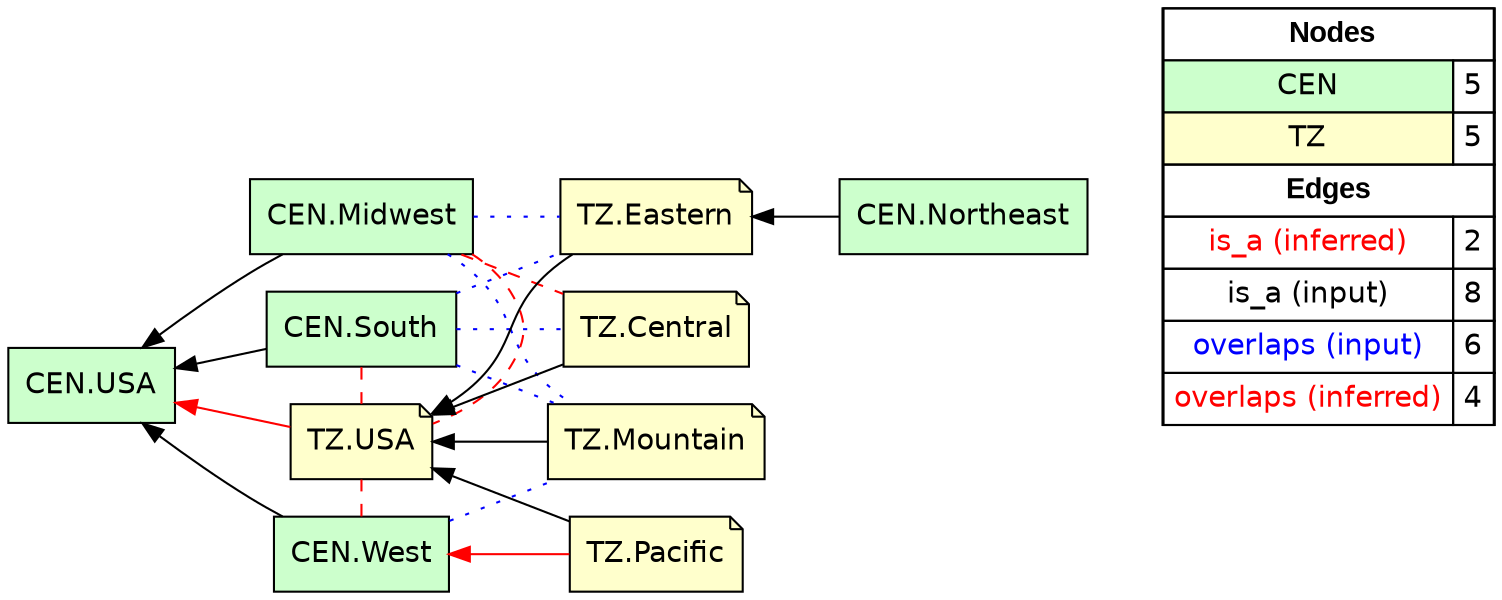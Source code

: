 digraph{
rankdir=RL
node[shape=box style=filled fillcolor="#CCFFCC" fontname="helvetica"] 
"CEN.Northeast"
"CEN.Midwest"
"CEN.South"
"CEN.USA"
"CEN.West"
node[shape=note style=filled fillcolor="#FFFFCC" fontname="helvetica"] 
"TZ.Eastern"
"TZ.Pacific"
"TZ.Central"
"TZ.Mountain"
"TZ.USA"
edge[arrowhead=normal style=solid color="#FF0000" constraint=true penwidth=1]
"TZ.Pacific" -> "CEN.West"
"TZ.USA" -> "CEN.USA"
edge[arrowhead=normal style=dotted color="#000000" constraint=true penwidth=1]
edge[arrowhead=normal style=solid color="#000000" constraint=true penwidth=1]
"TZ.Pacific" -> "TZ.USA"
"TZ.Mountain" -> "TZ.USA"
"CEN.West" -> "CEN.USA"
"CEN.Northeast" -> "TZ.Eastern"
"CEN.South" -> "CEN.USA"
"TZ.Eastern" -> "TZ.USA"
"CEN.Midwest" -> "CEN.USA"
"TZ.Central" -> "TZ.USA"
edge[arrowhead=none style=dotted color="#0000FF" constraint=false penwidth=1]
"CEN.West" -> "TZ.Mountain"
"CEN.Midwest" -> "TZ.Mountain"
"CEN.South" -> "TZ.Mountain"
"CEN.South" -> "TZ.Central"
"CEN.Midwest" -> "TZ.Eastern"
"CEN.South" -> "TZ.Eastern"
edge[arrowhead=none style=dashed color="#FF0000" constraint=false penwidth=1]
"CEN.South" -> "TZ.USA"
"CEN.Midwest" -> "TZ.USA"
"CEN.West" -> "TZ.USA"
"CEN.Midwest" -> "TZ.Central"
node[shape=box] 
{rank=source Legend [fillcolor= white margin=0 label=< 
 <TABLE BORDER="0" CELLBORDER="1" CELLSPACING="0" CELLPADDING="4"> 
<TR> <TD COLSPAN="2"><font face="Arial Black"> Nodes</font></TD> </TR> 
<TR> 
 <TD bgcolor="#CCFFCC" fontname="helvetica">CEN</TD> 
 <TD>5</TD> 
 </TR> 
<TR> 
 <TD bgcolor="#FFFFCC" fontname="helvetica">TZ</TD> 
 <TD>5</TD> 
 </TR> 
<TR> <TD COLSPAN="2"><font face = "Arial Black"> Edges </font></TD> </TR> 
<TR> 
 <TD><font color ="#FF0000">is_a (inferred)</font></TD><TD>2</TD>
</TR>
<TR> 
 <TD><font color ="#000000">is_a (input)</font></TD><TD>8</TD>
</TR>
<TR> 
 <TD><font color ="#0000FF">overlaps (input)</font></TD><TD>6</TD>
</TR>
<TR> 
 <TD><font color ="#FF0000">overlaps (inferred)</font></TD><TD>4</TD>
</TR>
</TABLE> 
 >] } 
}